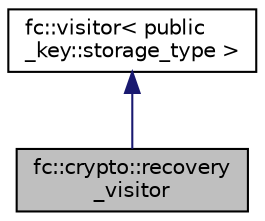 digraph "fc::crypto::recovery_visitor"
{
  edge [fontname="Helvetica",fontsize="10",labelfontname="Helvetica",labelfontsize="10"];
  node [fontname="Helvetica",fontsize="10",shape=record];
  Node0 [label="fc::crypto::recovery\l_visitor",height=0.2,width=0.4,color="black", fillcolor="grey75", style="filled", fontcolor="black"];
  Node1 -> Node0 [dir="back",color="midnightblue",fontsize="10",style="solid"];
  Node1 [label="fc::visitor\< public\l_key::storage_type \>",height=0.2,width=0.4,color="black", fillcolor="white", style="filled",URL="$structfc_1_1visitor.html"];
}
